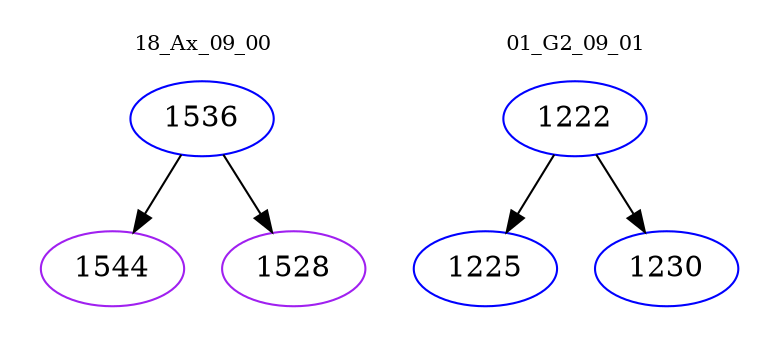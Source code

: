 digraph{
subgraph cluster_0 {
color = white
label = "18_Ax_09_00";
fontsize=10;
T0_1536 [label="1536", color="blue"]
T0_1536 -> T0_1544 [color="black"]
T0_1544 [label="1544", color="purple"]
T0_1536 -> T0_1528 [color="black"]
T0_1528 [label="1528", color="purple"]
}
subgraph cluster_1 {
color = white
label = "01_G2_09_01";
fontsize=10;
T1_1222 [label="1222", color="blue"]
T1_1222 -> T1_1225 [color="black"]
T1_1225 [label="1225", color="blue"]
T1_1222 -> T1_1230 [color="black"]
T1_1230 [label="1230", color="blue"]
}
}
